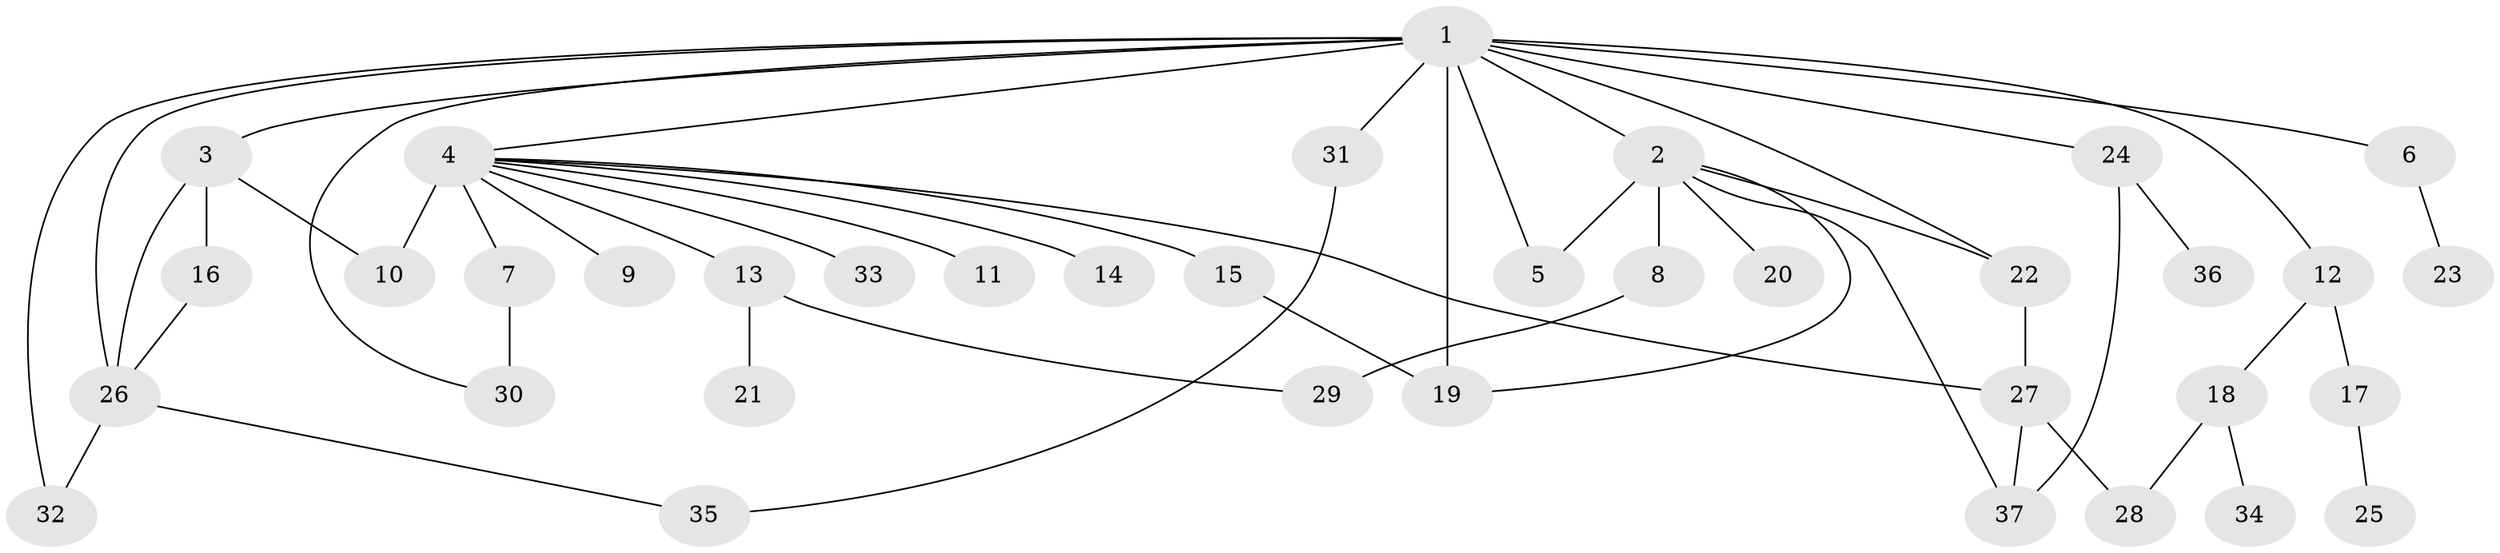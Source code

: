 // original degree distribution, {20: 0.008130081300813009, 19: 0.008130081300813009, 5: 0.032520325203252036, 21: 0.008130081300813009, 3: 0.0975609756097561, 4: 0.04065040650406504, 1: 0.5772357723577236, 2: 0.18699186991869918, 8: 0.008130081300813009, 6: 0.024390243902439025, 9: 0.008130081300813009}
// Generated by graph-tools (version 1.1) at 2025/50/03/04/25 22:50:16]
// undirected, 37 vertices, 51 edges
graph export_dot {
  node [color=gray90,style=filled];
  1;
  2;
  3;
  4;
  5;
  6;
  7;
  8;
  9;
  10;
  11;
  12;
  13;
  14;
  15;
  16;
  17;
  18;
  19;
  20;
  21;
  22;
  23;
  24;
  25;
  26;
  27;
  28;
  29;
  30;
  31;
  32;
  33;
  34;
  35;
  36;
  37;
  1 -- 2 [weight=1.0];
  1 -- 3 [weight=1.0];
  1 -- 4 [weight=1.0];
  1 -- 5 [weight=1.0];
  1 -- 6 [weight=1.0];
  1 -- 12 [weight=1.0];
  1 -- 19 [weight=6.0];
  1 -- 22 [weight=1.0];
  1 -- 24 [weight=1.0];
  1 -- 26 [weight=1.0];
  1 -- 30 [weight=1.0];
  1 -- 31 [weight=1.0];
  1 -- 32 [weight=1.0];
  2 -- 5 [weight=1.0];
  2 -- 8 [weight=9.0];
  2 -- 19 [weight=1.0];
  2 -- 20 [weight=1.0];
  2 -- 22 [weight=2.0];
  2 -- 37 [weight=1.0];
  3 -- 10 [weight=1.0];
  3 -- 16 [weight=1.0];
  3 -- 26 [weight=1.0];
  4 -- 7 [weight=1.0];
  4 -- 9 [weight=1.0];
  4 -- 10 [weight=10.0];
  4 -- 11 [weight=1.0];
  4 -- 13 [weight=1.0];
  4 -- 14 [weight=2.0];
  4 -- 15 [weight=1.0];
  4 -- 27 [weight=1.0];
  4 -- 33 [weight=1.0];
  6 -- 23 [weight=1.0];
  7 -- 30 [weight=2.0];
  8 -- 29 [weight=1.0];
  12 -- 17 [weight=1.0];
  12 -- 18 [weight=1.0];
  13 -- 21 [weight=3.0];
  13 -- 29 [weight=1.0];
  15 -- 19 [weight=1.0];
  16 -- 26 [weight=1.0];
  17 -- 25 [weight=1.0];
  18 -- 28 [weight=2.0];
  18 -- 34 [weight=1.0];
  22 -- 27 [weight=1.0];
  24 -- 36 [weight=1.0];
  24 -- 37 [weight=1.0];
  26 -- 32 [weight=1.0];
  26 -- 35 [weight=1.0];
  27 -- 28 [weight=1.0];
  27 -- 37 [weight=1.0];
  31 -- 35 [weight=1.0];
}
